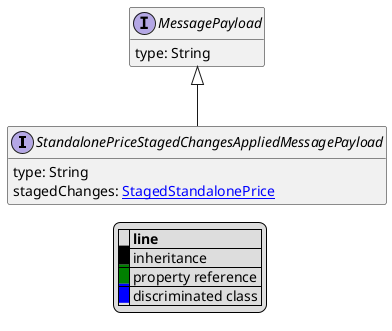 @startuml

hide empty fields
hide empty methods
legend
|= |= line |
|<back:black>   </back>| inheritance |
|<back:green>   </back>| property reference |
|<back:blue>   </back>| discriminated class |
endlegend
interface StandalonePriceStagedChangesAppliedMessagePayload [[StandalonePriceStagedChangesAppliedMessagePayload.svg]] extends MessagePayload {
    type: String
    stagedChanges: [[StagedStandalonePrice.svg StagedStandalonePrice]]
}
interface MessagePayload [[MessagePayload.svg]]  {
    type: String
}





@enduml
